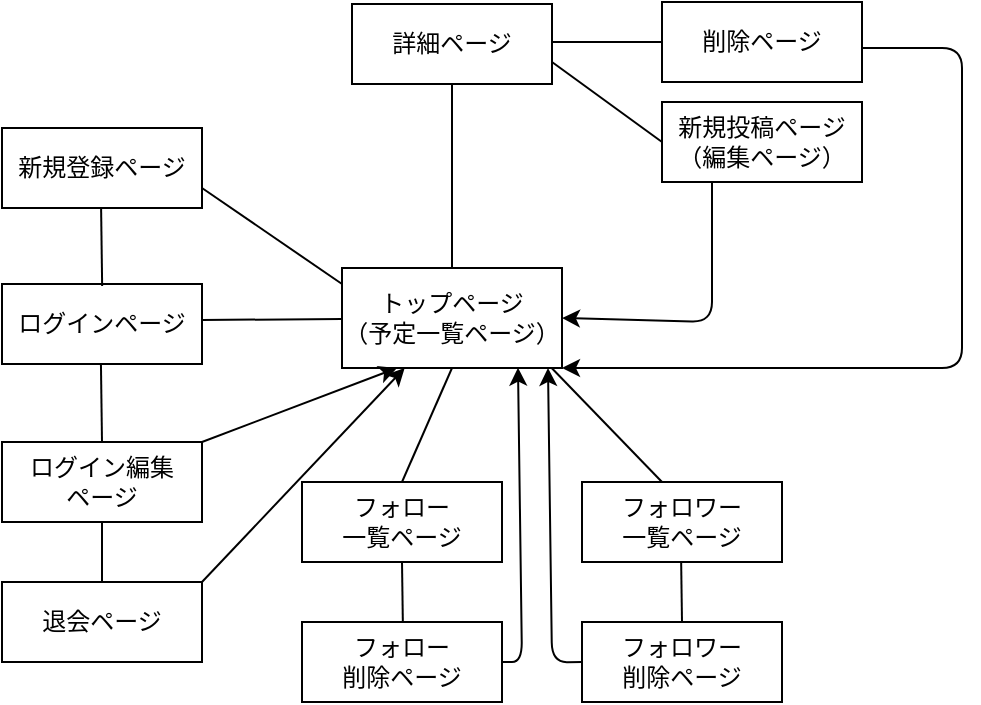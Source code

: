 <mxfile>
    <diagram id="NfLV7LLodKRqw6Faxiur" name="ページ1">
        <mxGraphModel dx="607" dy="423" grid="1" gridSize="10" guides="1" tooltips="1" connect="1" arrows="1" fold="1" page="1" pageScale="1" pageWidth="827" pageHeight="1169" math="0" shadow="0">
            <root>
                <mxCell id="0"/>
                <mxCell id="1" parent="0"/>
                <mxCell id="3" value="トップページ&lt;br&gt;（予定一覧ページ）" style="whiteSpace=wrap;html=1;align=center;" vertex="1" parent="1">
                    <mxGeometry x="290" y="213" width="110" height="50" as="geometry"/>
                </mxCell>
                <mxCell id="4" value="" style="endArrow=none;html=1;rounded=0;" edge="1" parent="1">
                    <mxGeometry relative="1" as="geometry">
                        <mxPoint x="220" y="239" as="sourcePoint"/>
                        <mxPoint x="290" y="238.5" as="targetPoint"/>
                    </mxGeometry>
                </mxCell>
                <mxCell id="6" value="ログインページ" style="whiteSpace=wrap;html=1;align=center;" vertex="1" parent="1">
                    <mxGeometry x="120" y="221" width="100" height="40" as="geometry"/>
                </mxCell>
                <mxCell id="7" value="ログイン編集&lt;br&gt;ページ" style="whiteSpace=wrap;html=1;align=center;" vertex="1" parent="1">
                    <mxGeometry x="120" y="300" width="100" height="40" as="geometry"/>
                </mxCell>
                <mxCell id="8" value="" style="endArrow=none;html=1;rounded=0;entryX=0.5;entryY=0;entryDx=0;entryDy=0;" edge="1" parent="1" target="7">
                    <mxGeometry relative="1" as="geometry">
                        <mxPoint x="169.47" y="261" as="sourcePoint"/>
                        <mxPoint x="170" y="290" as="targetPoint"/>
                        <Array as="points"/>
                    </mxGeometry>
                </mxCell>
                <mxCell id="9" value="退会ページ" style="whiteSpace=wrap;html=1;align=center;" vertex="1" parent="1">
                    <mxGeometry x="120" y="370" width="100" height="40" as="geometry"/>
                </mxCell>
                <mxCell id="10" value="" style="endArrow=none;html=1;rounded=0;entryX=0.5;entryY=0;entryDx=0;entryDy=0;exitX=0.5;exitY=1;exitDx=0;exitDy=0;" edge="1" parent="1" source="7" target="9">
                    <mxGeometry relative="1" as="geometry">
                        <mxPoint x="160" y="340" as="sourcePoint"/>
                        <mxPoint x="180" y="340" as="targetPoint"/>
                        <Array as="points"/>
                    </mxGeometry>
                </mxCell>
                <mxCell id="15" value="" style="endArrow=classic;html=1;" edge="1" parent="1" target="3">
                    <mxGeometry width="50" height="50" relative="1" as="geometry">
                        <mxPoint x="220" y="370" as="sourcePoint"/>
                        <mxPoint x="270" y="320" as="targetPoint"/>
                    </mxGeometry>
                </mxCell>
                <mxCell id="16" value="" style="endArrow=classic;html=1;entryX=0.25;entryY=1;entryDx=0;entryDy=0;" edge="1" parent="1" target="3">
                    <mxGeometry width="50" height="50" relative="1" as="geometry">
                        <mxPoint x="220" y="300" as="sourcePoint"/>
                        <mxPoint x="270" y="250" as="targetPoint"/>
                    </mxGeometry>
                </mxCell>
                <mxCell id="17" value="" style="endArrow=none;html=1;rounded=0;exitX=0.5;exitY=0;exitDx=0;exitDy=0;entryX=0.5;entryY=1;entryDx=0;entryDy=0;" edge="1" parent="1" source="3" target="18">
                    <mxGeometry relative="1" as="geometry">
                        <mxPoint x="330" y="170" as="sourcePoint"/>
                        <mxPoint x="345" y="130" as="targetPoint"/>
                    </mxGeometry>
                </mxCell>
                <mxCell id="18" value="詳細ページ" style="whiteSpace=wrap;html=1;align=center;" vertex="1" parent="1">
                    <mxGeometry x="295" y="81" width="100" height="40" as="geometry"/>
                </mxCell>
                <mxCell id="19" value="新規投稿ページ&lt;br&gt;（編集ページ）" style="whiteSpace=wrap;html=1;align=center;" vertex="1" parent="1">
                    <mxGeometry x="450" y="130" width="100" height="40" as="geometry"/>
                </mxCell>
                <mxCell id="22" value="" style="endArrow=classic;html=1;entryX=1;entryY=0.5;entryDx=0;entryDy=0;exitX=0.25;exitY=1;exitDx=0;exitDy=0;" edge="1" parent="1" source="19" target="3">
                    <mxGeometry width="50" height="50" relative="1" as="geometry">
                        <mxPoint x="440" y="213" as="sourcePoint"/>
                        <mxPoint x="577.5" y="140" as="targetPoint"/>
                        <Array as="points">
                            <mxPoint x="475" y="240"/>
                        </Array>
                    </mxGeometry>
                </mxCell>
                <mxCell id="25" value="削除ページ" style="whiteSpace=wrap;html=1;align=center;" vertex="1" parent="1">
                    <mxGeometry x="450" y="80" width="100" height="40" as="geometry"/>
                </mxCell>
                <mxCell id="29" value="" style="endArrow=none;html=1;entryX=0;entryY=0.5;entryDx=0;entryDy=0;" edge="1" parent="1" target="25">
                    <mxGeometry width="50" height="50" relative="1" as="geometry">
                        <mxPoint x="395" y="100" as="sourcePoint"/>
                        <mxPoint x="445" y="50" as="targetPoint"/>
                    </mxGeometry>
                </mxCell>
                <mxCell id="30" value="" style="endArrow=none;html=1;entryX=0;entryY=0.5;entryDx=0;entryDy=0;" edge="1" parent="1" target="19">
                    <mxGeometry width="50" height="50" relative="1" as="geometry">
                        <mxPoint x="395" y="110" as="sourcePoint"/>
                        <mxPoint x="450" y="110" as="targetPoint"/>
                    </mxGeometry>
                </mxCell>
                <mxCell id="31" value="" style="endArrow=classic;html=1;entryX=1;entryY=1;entryDx=0;entryDy=0;" edge="1" parent="1" target="3">
                    <mxGeometry width="50" height="50" relative="1" as="geometry">
                        <mxPoint x="550" y="103" as="sourcePoint"/>
                        <mxPoint x="600" y="53" as="targetPoint"/>
                        <Array as="points">
                            <mxPoint x="600" y="103"/>
                            <mxPoint x="600" y="263"/>
                        </Array>
                    </mxGeometry>
                </mxCell>
                <mxCell id="32" value="新規登録ページ" style="whiteSpace=wrap;html=1;align=center;" vertex="1" parent="1">
                    <mxGeometry x="120" y="143" width="100" height="40" as="geometry"/>
                </mxCell>
                <mxCell id="33" value="" style="endArrow=none;html=1;rounded=0;entryX=0.5;entryY=0;entryDx=0;entryDy=0;" edge="1" parent="1">
                    <mxGeometry relative="1" as="geometry">
                        <mxPoint x="169.55" y="183" as="sourcePoint"/>
                        <mxPoint x="170.08" y="222" as="targetPoint"/>
                        <Array as="points"/>
                    </mxGeometry>
                </mxCell>
                <mxCell id="34" value="" style="endArrow=none;html=1;rounded=0;exitX=1;exitY=0.75;exitDx=0;exitDy=0;" edge="1" parent="1" source="32">
                    <mxGeometry relative="1" as="geometry">
                        <mxPoint x="220" y="221.5" as="sourcePoint"/>
                        <mxPoint x="290" y="221" as="targetPoint"/>
                    </mxGeometry>
                </mxCell>
                <mxCell id="35" value="" style="endArrow=none;html=1;exitX=0.5;exitY=0;exitDx=0;exitDy=0;" edge="1" parent="1" source="36">
                    <mxGeometry width="50" height="50" relative="1" as="geometry">
                        <mxPoint x="345" y="320" as="sourcePoint"/>
                        <mxPoint x="345" y="263" as="targetPoint"/>
                    </mxGeometry>
                </mxCell>
                <mxCell id="36" value="フォロー&lt;br&gt;一覧ページ" style="whiteSpace=wrap;html=1;align=center;" vertex="1" parent="1">
                    <mxGeometry x="270" y="320" width="100" height="40" as="geometry"/>
                </mxCell>
                <mxCell id="38" value="フォロワー&lt;br&gt;一覧ページ" style="whiteSpace=wrap;html=1;align=center;" vertex="1" parent="1">
                    <mxGeometry x="410" y="320" width="100" height="40" as="geometry"/>
                </mxCell>
                <mxCell id="39" value="フォロー&lt;br&gt;削除ページ" style="whiteSpace=wrap;html=1;align=center;" vertex="1" parent="1">
                    <mxGeometry x="270" y="390" width="100" height="40" as="geometry"/>
                </mxCell>
                <mxCell id="40" value="" style="endArrow=none;html=1;" edge="1" parent="1">
                    <mxGeometry width="50" height="50" relative="1" as="geometry">
                        <mxPoint x="320.42" y="390" as="sourcePoint"/>
                        <mxPoint x="320.0" y="360" as="targetPoint"/>
                    </mxGeometry>
                </mxCell>
                <mxCell id="41" value="" style="endArrow=none;html=1;" edge="1" parent="1">
                    <mxGeometry width="50" height="50" relative="1" as="geometry">
                        <mxPoint x="460.0" y="390" as="sourcePoint"/>
                        <mxPoint x="459.58" y="360" as="targetPoint"/>
                    </mxGeometry>
                </mxCell>
                <mxCell id="42" value="フォロワー&lt;br&gt;削除ページ" style="whiteSpace=wrap;html=1;align=center;" vertex="1" parent="1">
                    <mxGeometry x="410" y="390" width="100" height="40" as="geometry"/>
                </mxCell>
                <mxCell id="43" value="" style="endArrow=classic;html=1;entryX=0.8;entryY=0.997;entryDx=0;entryDy=0;exitX=1;exitY=0.5;exitDx=0;exitDy=0;entryPerimeter=0;" edge="1" parent="1" source="39" target="3">
                    <mxGeometry width="50" height="50" relative="1" as="geometry">
                        <mxPoint x="395" y="390" as="sourcePoint"/>
                        <mxPoint x="445" y="340" as="targetPoint"/>
                        <Array as="points">
                            <mxPoint x="380" y="410"/>
                        </Array>
                    </mxGeometry>
                </mxCell>
                <mxCell id="44" value="" style="endArrow=none;html=1;entryX=0.952;entryY=0.997;entryDx=0;entryDy=0;entryPerimeter=0;" edge="1" parent="1" target="3">
                    <mxGeometry width="50" height="50" relative="1" as="geometry">
                        <mxPoint x="450.0" y="320" as="sourcePoint"/>
                        <mxPoint x="400" y="270" as="targetPoint"/>
                    </mxGeometry>
                </mxCell>
                <mxCell id="45" value="" style="endArrow=classic;html=1;entryX=0.8;entryY=0.997;entryDx=0;entryDy=0;exitX=0;exitY=0.5;exitDx=0;exitDy=0;entryPerimeter=0;" edge="1" parent="1" source="42">
                    <mxGeometry width="50" height="50" relative="1" as="geometry">
                        <mxPoint x="385.0" y="410.15" as="sourcePoint"/>
                        <mxPoint x="393.0" y="263" as="targetPoint"/>
                        <Array as="points">
                            <mxPoint x="395" y="410.15"/>
                        </Array>
                    </mxGeometry>
                </mxCell>
            </root>
        </mxGraphModel>
    </diagram>
</mxfile>